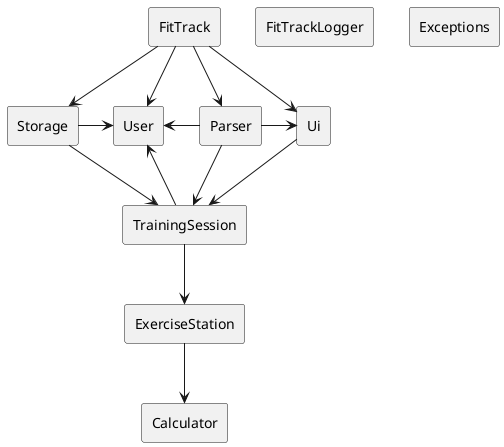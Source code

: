 @startuml
hide circle
skinparam classAttributeIconSize 0
skinparam classBackgroundColor White
skinparam classBorderColor Black

rectangle User {
}

rectangle FitTrackLogger {
}

rectangle Exceptions {
}

rectangle Storage {
}

rectangle FitTrack {
}

rectangle Parser {
}

rectangle Ui {
}

rectangle TrainingSession {
}

rectangle ExerciseStation {
}

rectangle Calculator {
}

FitTrack  -->  Parser
FitTrack  -->  Ui
FitTrack  -->  Storage
FitTrack  -->  User

Parser  -->  TrainingSession
Parser  -left->  User
Parser  -right->  Ui

Ui  -->  TrainingSession

Storage  -->  TrainingSession
Storage -> User
TrainingSession  -->  User
TrainingSession  --> ExerciseStation

ExerciseStation --> Calculator

@enduml
